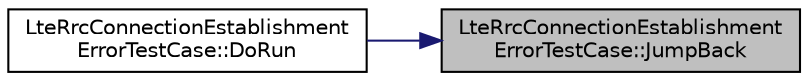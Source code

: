 digraph "LteRrcConnectionEstablishmentErrorTestCase::JumpBack"
{
 // LATEX_PDF_SIZE
  edge [fontname="Helvetica",fontsize="10",labelfontname="Helvetica",labelfontsize="10"];
  node [fontname="Helvetica",fontsize="10",shape=record];
  rankdir="RL";
  Node1 [label="LteRrcConnectionEstablishment\lErrorTestCase::JumpBack",height=0.2,width=0.4,color="black", fillcolor="grey75", style="filled", fontcolor="black",tooltip="Jump back function."];
  Node1 -> Node2 [dir="back",color="midnightblue",fontsize="10",style="solid",fontname="Helvetica"];
  Node2 [label="LteRrcConnectionEstablishment\lErrorTestCase::DoRun",height=0.2,width=0.4,color="black", fillcolor="white", style="filled",URL="$class_lte_rrc_connection_establishment_error_test_case.html#adaffd410f878c9af5d8d4df0db31eeee",tooltip="Implementation to actually run this TestCase."];
}
